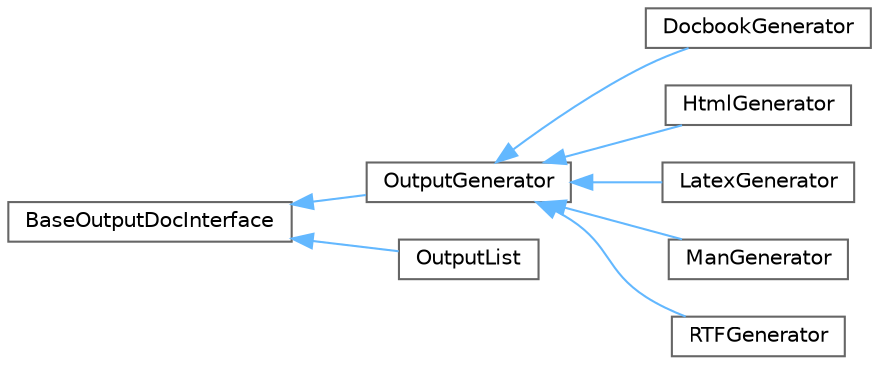 digraph "Graphical Class Hierarchy"
{
 // INTERACTIVE_SVG=YES
 // LATEX_PDF_SIZE
  bgcolor="transparent";
  edge [fontname=Helvetica,fontsize=10,labelfontname=Helvetica,labelfontsize=10];
  node [fontname=Helvetica,fontsize=10,shape=box,height=0.2,width=0.4];
  rankdir="LR";
  Node0 [label="BaseOutputDocInterface",height=0.2,width=0.4,color="grey40", fillcolor="white", style="filled",URL="$df/d27/class_base_output_doc_interface.html",tooltip="Base Interface used for generating output outside of the comment blocks."];
  Node0 -> Node1 [dir="back",color="steelblue1",style="solid"];
  Node1 [label="OutputGenerator",height=0.2,width=0.4,color="grey40", fillcolor="white", style="filled",URL="$d3/d8e/class_output_generator.html",tooltip="Abstract output generator."];
  Node1 -> Node2 [dir="back",color="steelblue1",style="solid"];
  Node2 [label="DocbookGenerator",height=0.2,width=0.4,color="grey40", fillcolor="white", style="filled",URL="$d1/d72/class_docbook_generator.html",tooltip=" "];
  Node1 -> Node3 [dir="back",color="steelblue1",style="solid"];
  Node3 [label="HtmlGenerator",height=0.2,width=0.4,color="grey40", fillcolor="white", style="filled",URL="$d7/d41/class_html_generator.html",tooltip="Generator for HTML output."];
  Node1 -> Node4 [dir="back",color="steelblue1",style="solid"];
  Node4 [label="LatexGenerator",height=0.2,width=0.4,color="grey40", fillcolor="white", style="filled",URL="$d3/d77/class_latex_generator.html",tooltip="Generator for LaTeX output."];
  Node1 -> Node5 [dir="back",color="steelblue1",style="solid"];
  Node5 [label="ManGenerator",height=0.2,width=0.4,color="grey40", fillcolor="white", style="filled",URL="$de/da5/class_man_generator.html",tooltip="Generator for Man page output."];
  Node1 -> Node6 [dir="back",color="steelblue1",style="solid"];
  Node6 [label="RTFGenerator",height=0.2,width=0.4,color="grey40", fillcolor="white", style="filled",URL="$d0/da4/class_r_t_f_generator.html",tooltip="Generator for RTF output."];
  Node0 -> Node7 [dir="back",color="steelblue1",style="solid"];
  Node7 [label="OutputList",height=0.2,width=0.4,color="grey40", fillcolor="white", style="filled",URL="$df/dc8/class_output_list.html",tooltip="Class representing a list of output generators that are written to in parallel."];
}
